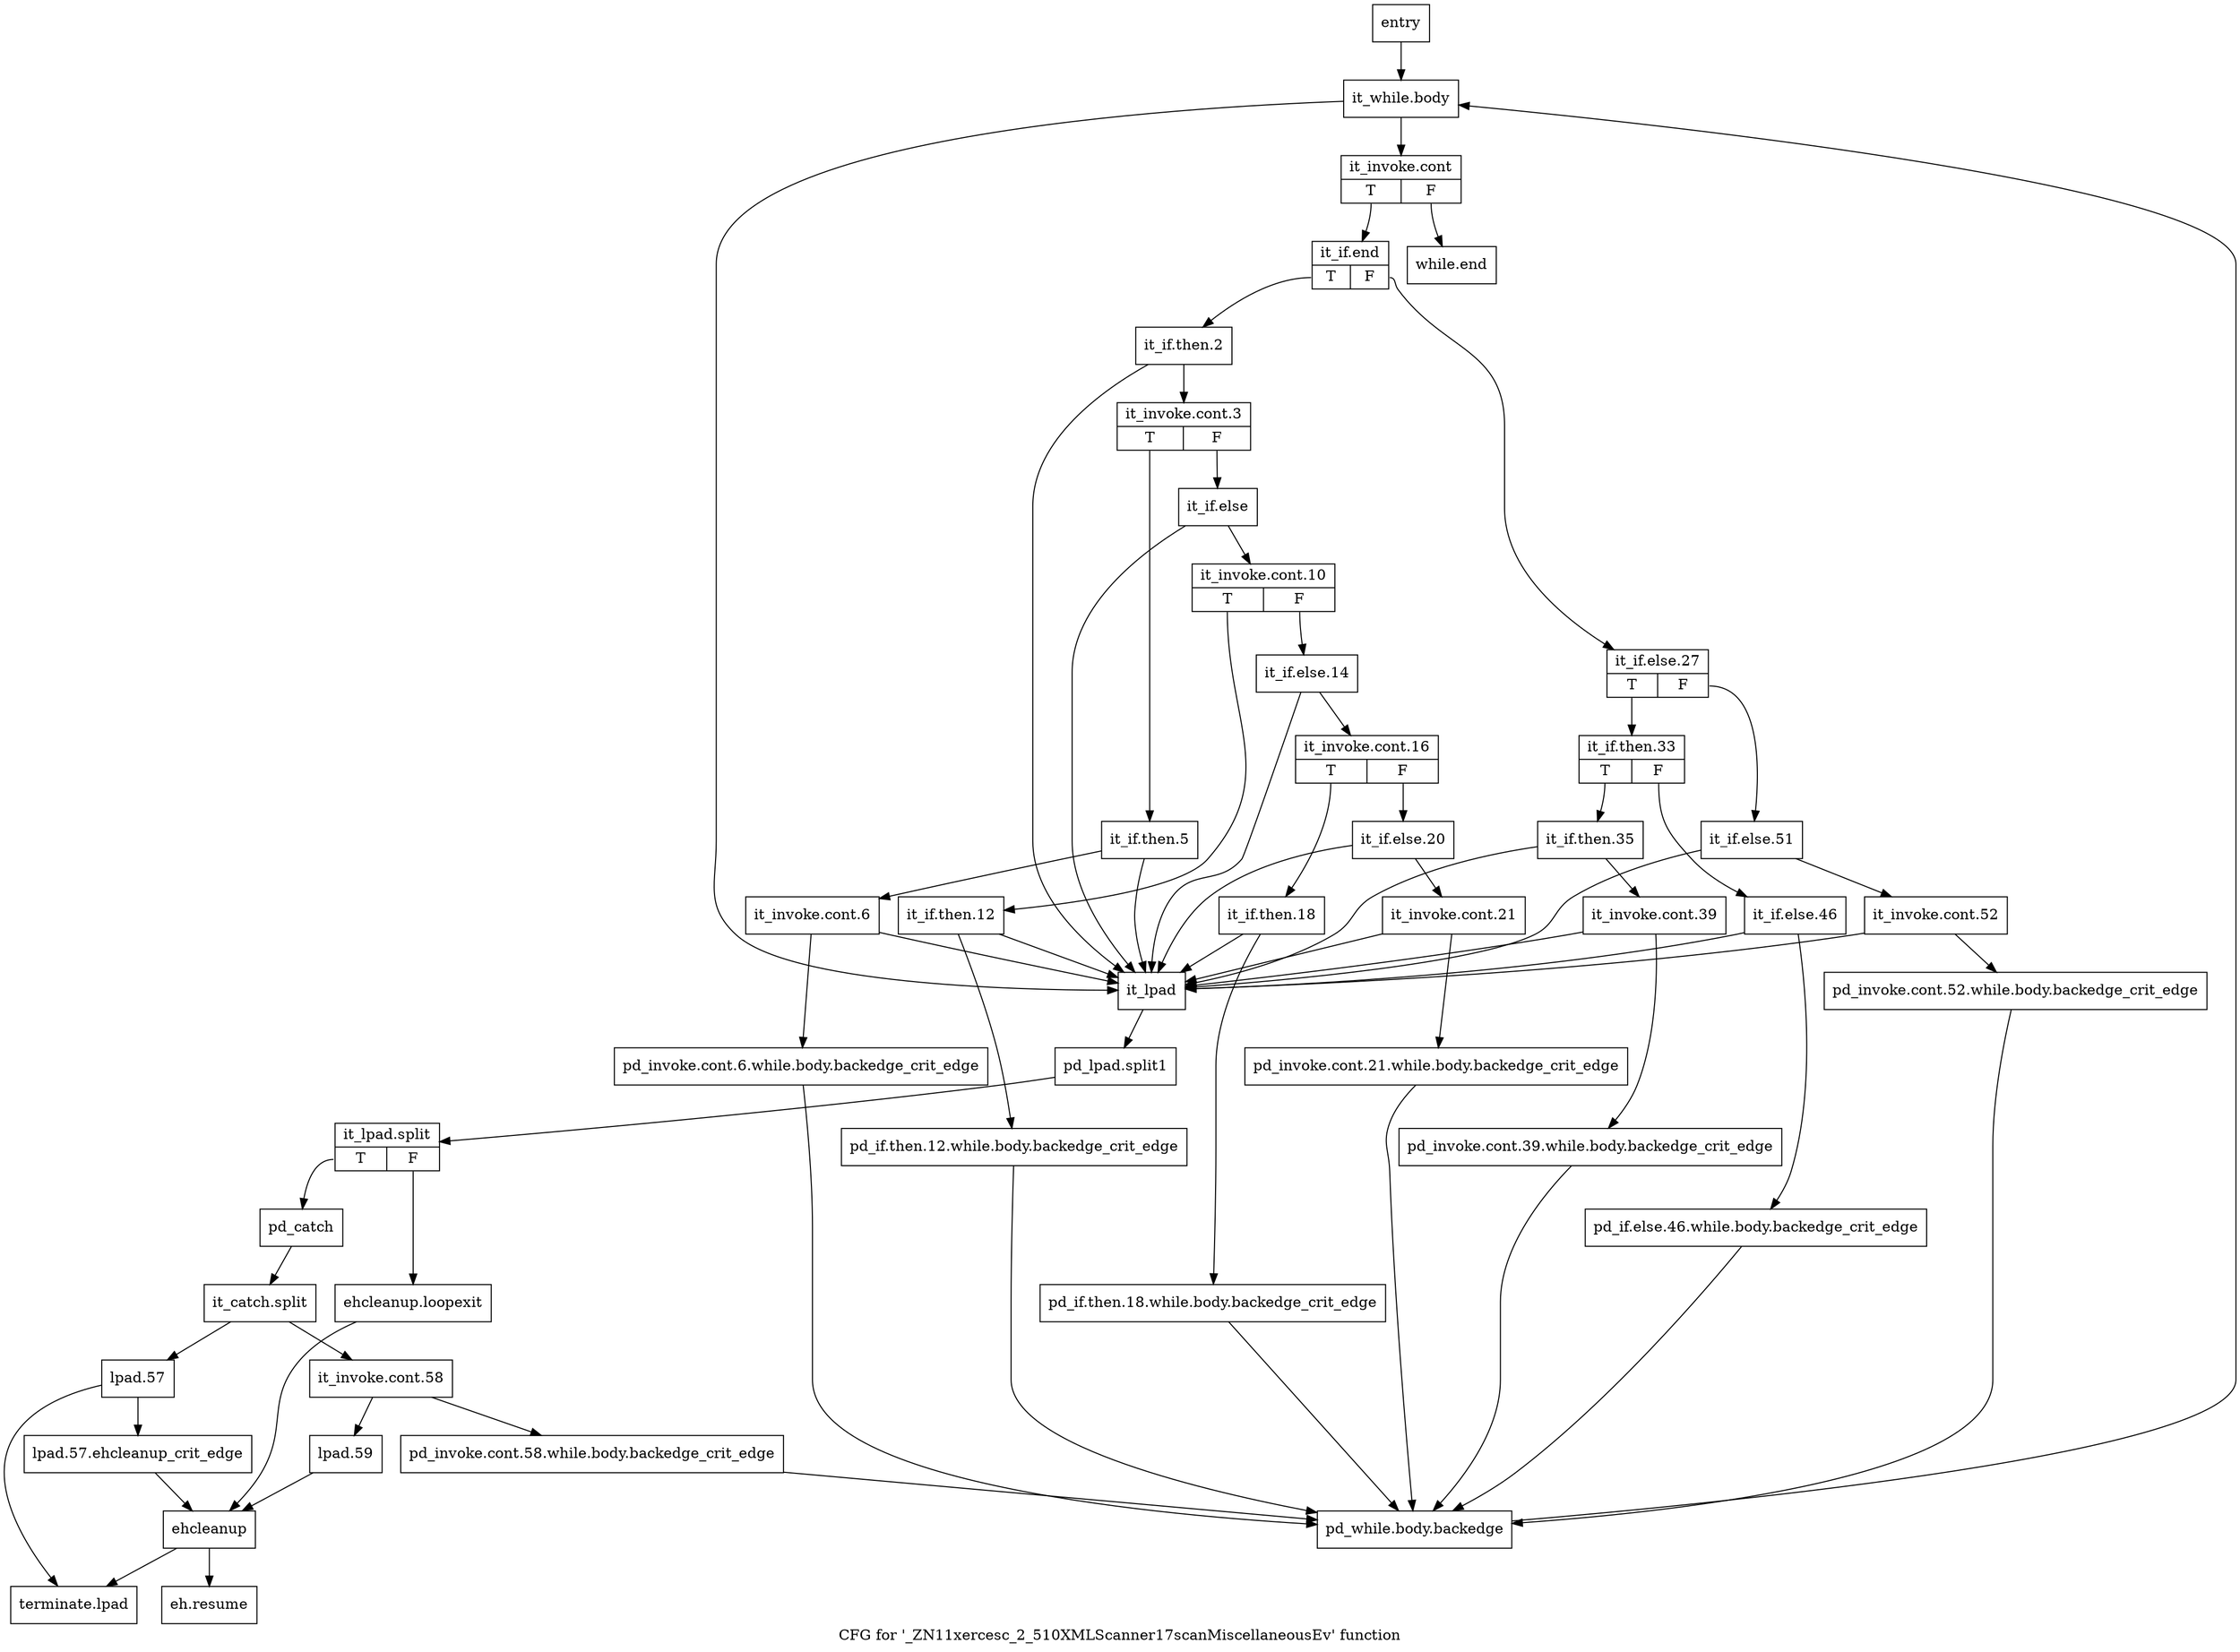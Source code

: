 digraph "CFG for '_ZN11xercesc_2_510XMLScanner17scanMiscellaneousEv' function" {
	label="CFG for '_ZN11xercesc_2_510XMLScanner17scanMiscellaneousEv' function";

	Node0x51914c0 [shape=record,label="{entry}"];
	Node0x51914c0 -> Node0x5194e10;
	Node0x5194e10 [shape=record,label="{it_while.body}"];
	Node0x5194e10 -> Node0x5194e60;
	Node0x5194e10 -> Node0x5194eb0;
	Node0x5194e60 [shape=record,label="{it_invoke.cont|{<s0>T|<s1>F}}"];
	Node0x5194e60:s0 -> Node0x5195040;
	Node0x5194e60:s1 -> Node0x51959a0;
	Node0x5194eb0 [shape=record,label="{it_lpad}"];
	Node0x5194eb0 -> Node0xb327ed0;
	Node0xb327ed0 [shape=record,label="{pd_lpad.split1}"];
	Node0xb327ed0 -> Node0xb314010;
	Node0xb314010 [shape=record,label="{it_lpad.split|{<s0>T|<s1>F}}"];
	Node0xb314010:s0 -> Node0x5194f00;
	Node0xb314010:s1 -> Node0x51959f0;
	Node0x5194f00 [shape=record,label="{pd_catch}"];
	Node0x5194f00 -> Node0xb327d40;
	Node0xb327d40 [shape=record,label="{it_catch.split}"];
	Node0xb327d40 -> Node0x5194f50;
	Node0xb327d40 -> Node0x51958b0;
	Node0x5194f50 [shape=record,label="{it_invoke.cont.58}"];
	Node0x5194f50 -> Node0x5194fa0;
	Node0x5194f50 -> Node0x5195950;
	Node0x5194fa0 [shape=record,label="{pd_invoke.cont.58.while.body.backedge_crit_edge}"];
	Node0x5194fa0 -> Node0x5194ff0;
	Node0x5194ff0 [shape=record,label="{pd_while.body.backedge}"];
	Node0x5194ff0 -> Node0x5194e10;
	Node0x5195040 [shape=record,label="{it_if.end|{<s0>T|<s1>F}}"];
	Node0x5195040:s0 -> Node0x5195090;
	Node0x5195040:s1 -> Node0x5195590;
	Node0x5195090 [shape=record,label="{it_if.then.2}"];
	Node0x5195090 -> Node0x51950e0;
	Node0x5195090 -> Node0x5194eb0;
	Node0x51950e0 [shape=record,label="{it_invoke.cont.3|{<s0>T|<s1>F}}"];
	Node0x51950e0:s0 -> Node0x5195130;
	Node0x51950e0:s1 -> Node0x5195220;
	Node0x5195130 [shape=record,label="{it_if.then.5}"];
	Node0x5195130 -> Node0x5195180;
	Node0x5195130 -> Node0x5194eb0;
	Node0x5195180 [shape=record,label="{it_invoke.cont.6}"];
	Node0x5195180 -> Node0x51951d0;
	Node0x5195180 -> Node0x5194eb0;
	Node0x51951d0 [shape=record,label="{pd_invoke.cont.6.while.body.backedge_crit_edge}"];
	Node0x51951d0 -> Node0x5194ff0;
	Node0x5195220 [shape=record,label="{it_if.else}"];
	Node0x5195220 -> Node0x5195270;
	Node0x5195220 -> Node0x5194eb0;
	Node0x5195270 [shape=record,label="{it_invoke.cont.10|{<s0>T|<s1>F}}"];
	Node0x5195270:s0 -> Node0x51952c0;
	Node0x5195270:s1 -> Node0x5195360;
	Node0x51952c0 [shape=record,label="{it_if.then.12}"];
	Node0x51952c0 -> Node0x5195310;
	Node0x51952c0 -> Node0x5194eb0;
	Node0x5195310 [shape=record,label="{pd_if.then.12.while.body.backedge_crit_edge}"];
	Node0x5195310 -> Node0x5194ff0;
	Node0x5195360 [shape=record,label="{it_if.else.14}"];
	Node0x5195360 -> Node0x51953b0;
	Node0x5195360 -> Node0x5194eb0;
	Node0x51953b0 [shape=record,label="{it_invoke.cont.16|{<s0>T|<s1>F}}"];
	Node0x51953b0:s0 -> Node0x5195400;
	Node0x51953b0:s1 -> Node0x51954a0;
	Node0x5195400 [shape=record,label="{it_if.then.18}"];
	Node0x5195400 -> Node0x5195450;
	Node0x5195400 -> Node0x5194eb0;
	Node0x5195450 [shape=record,label="{pd_if.then.18.while.body.backedge_crit_edge}"];
	Node0x5195450 -> Node0x5194ff0;
	Node0x51954a0 [shape=record,label="{it_if.else.20}"];
	Node0x51954a0 -> Node0x51954f0;
	Node0x51954a0 -> Node0x5194eb0;
	Node0x51954f0 [shape=record,label="{it_invoke.cont.21}"];
	Node0x51954f0 -> Node0x5195540;
	Node0x51954f0 -> Node0x5194eb0;
	Node0x5195540 [shape=record,label="{pd_invoke.cont.21.while.body.backedge_crit_edge}"];
	Node0x5195540 -> Node0x5194ff0;
	Node0x5195590 [shape=record,label="{it_if.else.27|{<s0>T|<s1>F}}"];
	Node0x5195590:s0 -> Node0x51955e0;
	Node0x5195590:s1 -> Node0x51957c0;
	Node0x51955e0 [shape=record,label="{it_if.then.33|{<s0>T|<s1>F}}"];
	Node0x51955e0:s0 -> Node0x5195630;
	Node0x51955e0:s1 -> Node0x5195720;
	Node0x5195630 [shape=record,label="{it_if.then.35}"];
	Node0x5195630 -> Node0x5195680;
	Node0x5195630 -> Node0x5194eb0;
	Node0x5195680 [shape=record,label="{it_invoke.cont.39}"];
	Node0x5195680 -> Node0x51956d0;
	Node0x5195680 -> Node0x5194eb0;
	Node0x51956d0 [shape=record,label="{pd_invoke.cont.39.while.body.backedge_crit_edge}"];
	Node0x51956d0 -> Node0x5194ff0;
	Node0x5195720 [shape=record,label="{it_if.else.46}"];
	Node0x5195720 -> Node0x5195770;
	Node0x5195720 -> Node0x5194eb0;
	Node0x5195770 [shape=record,label="{pd_if.else.46.while.body.backedge_crit_edge}"];
	Node0x5195770 -> Node0x5194ff0;
	Node0x51957c0 [shape=record,label="{it_if.else.51}"];
	Node0x51957c0 -> Node0x5195810;
	Node0x51957c0 -> Node0x5194eb0;
	Node0x5195810 [shape=record,label="{it_invoke.cont.52}"];
	Node0x5195810 -> Node0x5195860;
	Node0x5195810 -> Node0x5194eb0;
	Node0x5195860 [shape=record,label="{pd_invoke.cont.52.while.body.backedge_crit_edge}"];
	Node0x5195860 -> Node0x5194ff0;
	Node0x51958b0 [shape=record,label="{lpad.57}"];
	Node0x51958b0 -> Node0x5195900;
	Node0x51958b0 -> Node0x5195ae0;
	Node0x5195900 [shape=record,label="{lpad.57.ehcleanup_crit_edge}"];
	Node0x5195900 -> Node0x5195a40;
	Node0x5195950 [shape=record,label="{lpad.59}"];
	Node0x5195950 -> Node0x5195a40;
	Node0x51959a0 [shape=record,label="{while.end}"];
	Node0x51959f0 [shape=record,label="{ehcleanup.loopexit}"];
	Node0x51959f0 -> Node0x5195a40;
	Node0x5195a40 [shape=record,label="{ehcleanup}"];
	Node0x5195a40 -> Node0x5195a90;
	Node0x5195a40 -> Node0x5195ae0;
	Node0x5195a90 [shape=record,label="{eh.resume}"];
	Node0x5195ae0 [shape=record,label="{terminate.lpad}"];
}

